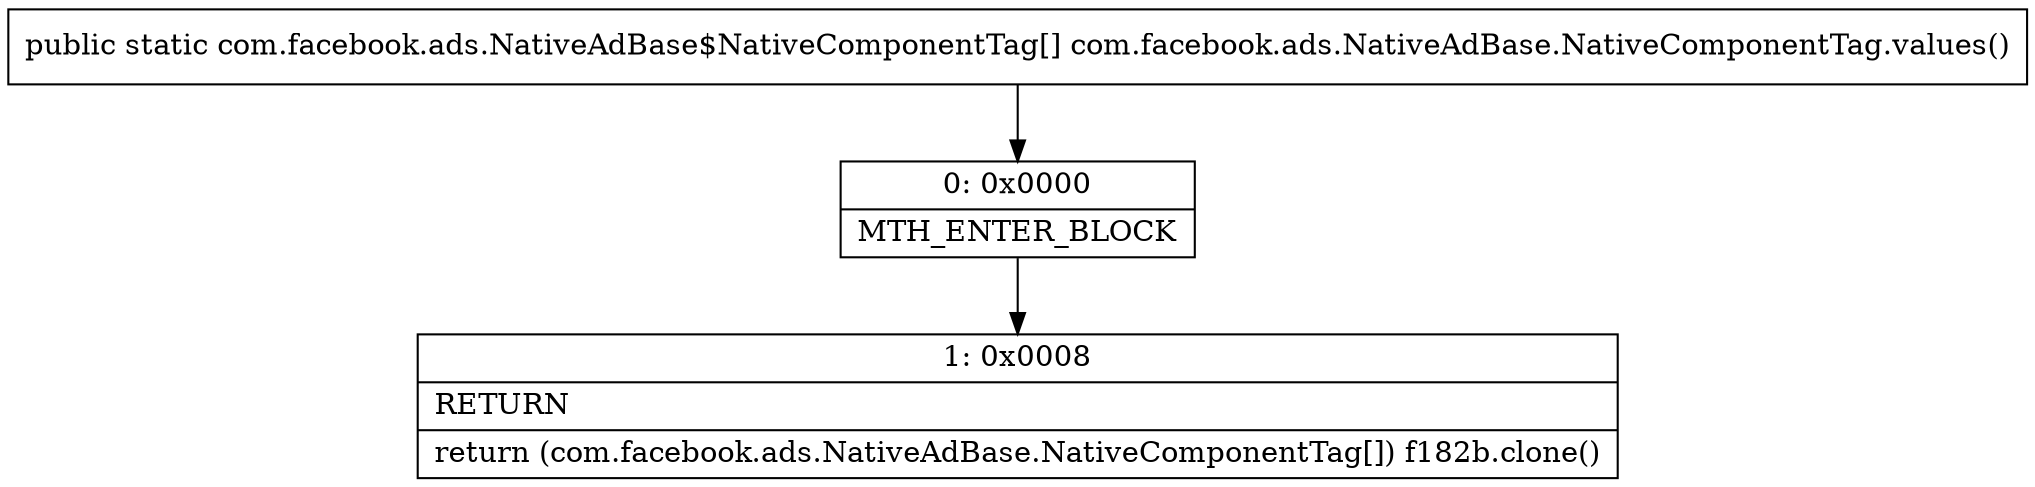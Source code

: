 digraph "CFG forcom.facebook.ads.NativeAdBase.NativeComponentTag.values()[Lcom\/facebook\/ads\/NativeAdBase$NativeComponentTag;" {
Node_0 [shape=record,label="{0\:\ 0x0000|MTH_ENTER_BLOCK\l}"];
Node_1 [shape=record,label="{1\:\ 0x0008|RETURN\l|return (com.facebook.ads.NativeAdBase.NativeComponentTag[]) f182b.clone()\l}"];
MethodNode[shape=record,label="{public static com.facebook.ads.NativeAdBase$NativeComponentTag[] com.facebook.ads.NativeAdBase.NativeComponentTag.values() }"];
MethodNode -> Node_0;
Node_0 -> Node_1;
}

